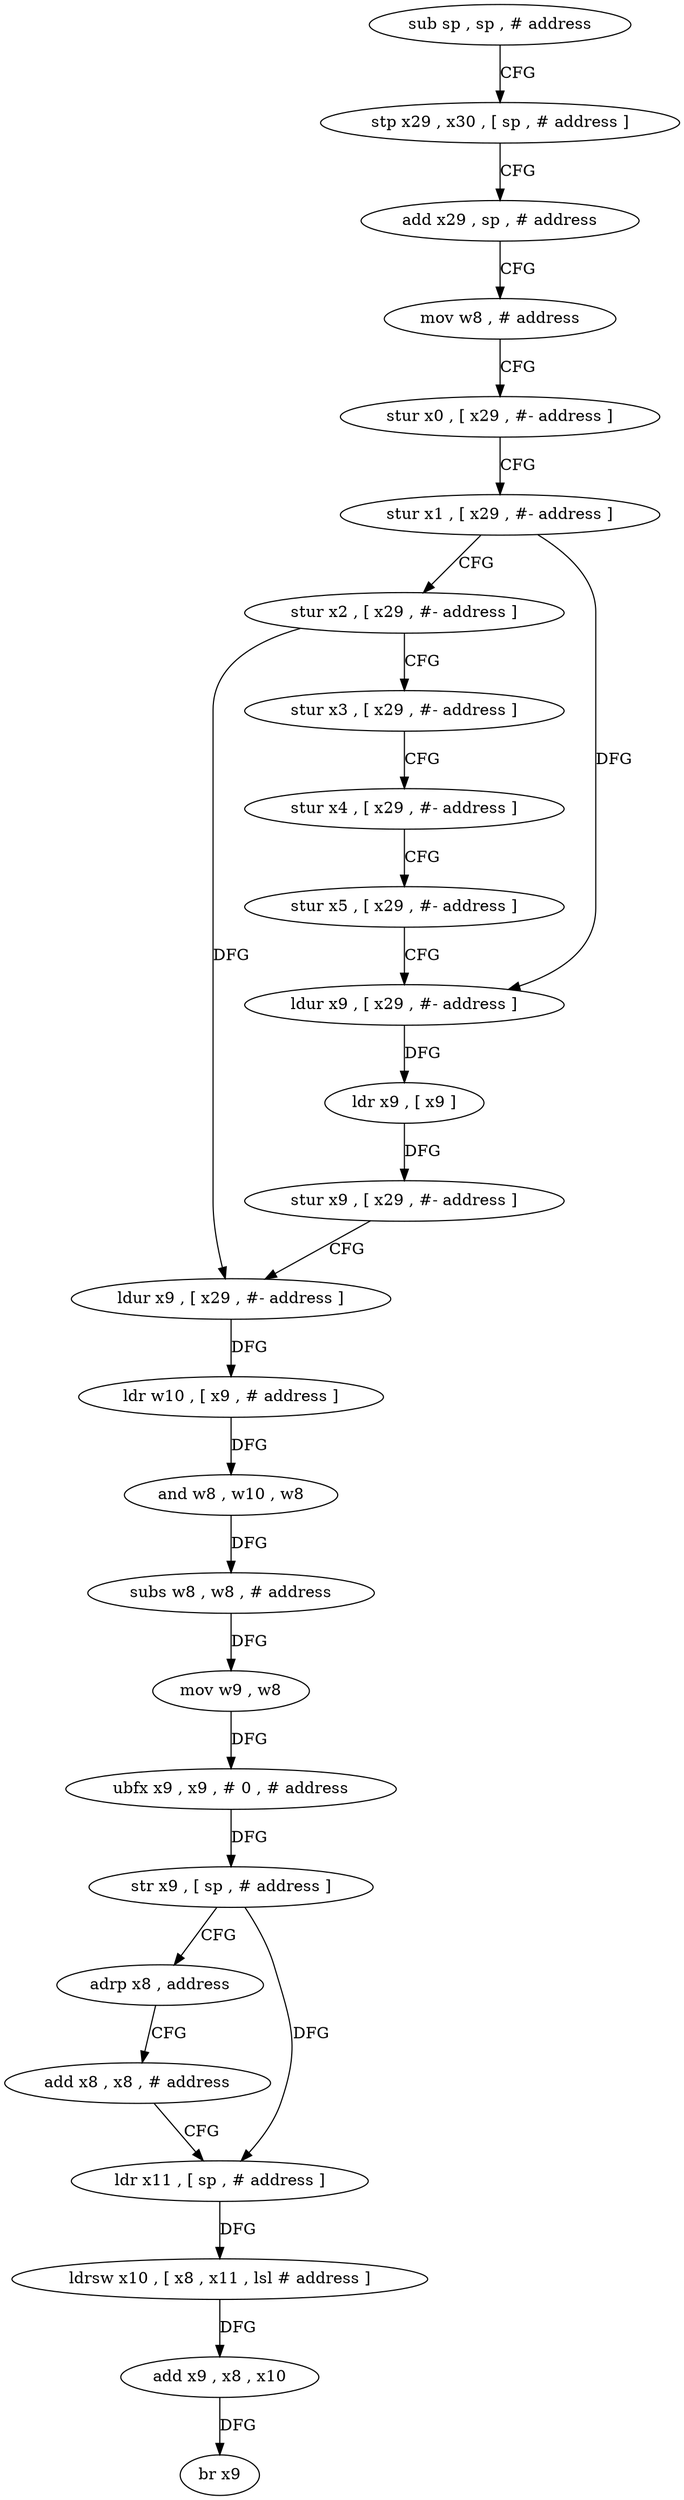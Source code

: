 digraph "func" {
"4252592" [label = "sub sp , sp , # address" ]
"4252596" [label = "stp x29 , x30 , [ sp , # address ]" ]
"4252600" [label = "add x29 , sp , # address" ]
"4252604" [label = "mov w8 , # address" ]
"4252608" [label = "stur x0 , [ x29 , #- address ]" ]
"4252612" [label = "stur x1 , [ x29 , #- address ]" ]
"4252616" [label = "stur x2 , [ x29 , #- address ]" ]
"4252620" [label = "stur x3 , [ x29 , #- address ]" ]
"4252624" [label = "stur x4 , [ x29 , #- address ]" ]
"4252628" [label = "stur x5 , [ x29 , #- address ]" ]
"4252632" [label = "ldur x9 , [ x29 , #- address ]" ]
"4252636" [label = "ldr x9 , [ x9 ]" ]
"4252640" [label = "stur x9 , [ x29 , #- address ]" ]
"4252644" [label = "ldur x9 , [ x29 , #- address ]" ]
"4252648" [label = "ldr w10 , [ x9 , # address ]" ]
"4252652" [label = "and w8 , w10 , w8" ]
"4252656" [label = "subs w8 , w8 , # address" ]
"4252660" [label = "mov w9 , w8" ]
"4252664" [label = "ubfx x9 , x9 , # 0 , # address" ]
"4252668" [label = "str x9 , [ sp , # address ]" ]
"4252672" [label = "adrp x8 , address" ]
"4252676" [label = "add x8 , x8 , # address" ]
"4252680" [label = "ldr x11 , [ sp , # address ]" ]
"4252684" [label = "ldrsw x10 , [ x8 , x11 , lsl # address ]" ]
"4252688" [label = "add x9 , x8 , x10" ]
"4252692" [label = "br x9" ]
"4252592" -> "4252596" [ label = "CFG" ]
"4252596" -> "4252600" [ label = "CFG" ]
"4252600" -> "4252604" [ label = "CFG" ]
"4252604" -> "4252608" [ label = "CFG" ]
"4252608" -> "4252612" [ label = "CFG" ]
"4252612" -> "4252616" [ label = "CFG" ]
"4252612" -> "4252632" [ label = "DFG" ]
"4252616" -> "4252620" [ label = "CFG" ]
"4252616" -> "4252644" [ label = "DFG" ]
"4252620" -> "4252624" [ label = "CFG" ]
"4252624" -> "4252628" [ label = "CFG" ]
"4252628" -> "4252632" [ label = "CFG" ]
"4252632" -> "4252636" [ label = "DFG" ]
"4252636" -> "4252640" [ label = "DFG" ]
"4252640" -> "4252644" [ label = "CFG" ]
"4252644" -> "4252648" [ label = "DFG" ]
"4252648" -> "4252652" [ label = "DFG" ]
"4252652" -> "4252656" [ label = "DFG" ]
"4252656" -> "4252660" [ label = "DFG" ]
"4252660" -> "4252664" [ label = "DFG" ]
"4252664" -> "4252668" [ label = "DFG" ]
"4252668" -> "4252672" [ label = "CFG" ]
"4252668" -> "4252680" [ label = "DFG" ]
"4252672" -> "4252676" [ label = "CFG" ]
"4252676" -> "4252680" [ label = "CFG" ]
"4252680" -> "4252684" [ label = "DFG" ]
"4252684" -> "4252688" [ label = "DFG" ]
"4252688" -> "4252692" [ label = "DFG" ]
}
